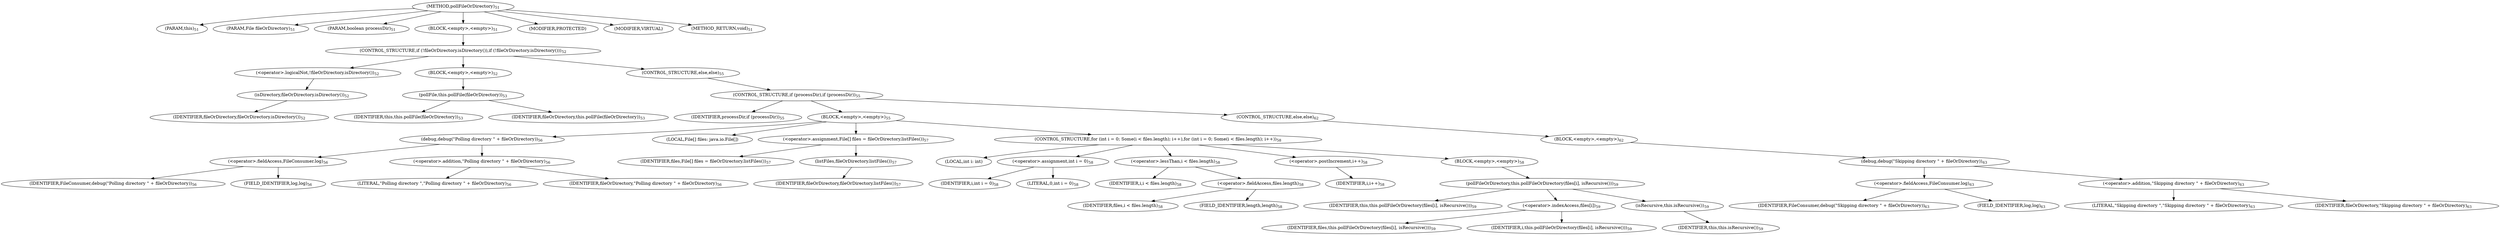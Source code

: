 digraph "pollFileOrDirectory" {  
"114" [label = <(METHOD,pollFileOrDirectory)<SUB>51</SUB>> ]
"10" [label = <(PARAM,this)<SUB>51</SUB>> ]
"115" [label = <(PARAM,File fileOrDirectory)<SUB>51</SUB>> ]
"116" [label = <(PARAM,boolean processDir)<SUB>51</SUB>> ]
"117" [label = <(BLOCK,&lt;empty&gt;,&lt;empty&gt;)<SUB>51</SUB>> ]
"118" [label = <(CONTROL_STRUCTURE,if (!fileOrDirectory.isDirectory()),if (!fileOrDirectory.isDirectory()))<SUB>52</SUB>> ]
"119" [label = <(&lt;operator&gt;.logicalNot,!fileOrDirectory.isDirectory())<SUB>52</SUB>> ]
"120" [label = <(isDirectory,fileOrDirectory.isDirectory())<SUB>52</SUB>> ]
"121" [label = <(IDENTIFIER,fileOrDirectory,fileOrDirectory.isDirectory())<SUB>52</SUB>> ]
"122" [label = <(BLOCK,&lt;empty&gt;,&lt;empty&gt;)<SUB>52</SUB>> ]
"123" [label = <(pollFile,this.pollFile(fileOrDirectory))<SUB>53</SUB>> ]
"9" [label = <(IDENTIFIER,this,this.pollFile(fileOrDirectory))<SUB>53</SUB>> ]
"124" [label = <(IDENTIFIER,fileOrDirectory,this.pollFile(fileOrDirectory))<SUB>53</SUB>> ]
"125" [label = <(CONTROL_STRUCTURE,else,else)<SUB>55</SUB>> ]
"126" [label = <(CONTROL_STRUCTURE,if (processDir),if (processDir))<SUB>55</SUB>> ]
"127" [label = <(IDENTIFIER,processDir,if (processDir))<SUB>55</SUB>> ]
"128" [label = <(BLOCK,&lt;empty&gt;,&lt;empty&gt;)<SUB>55</SUB>> ]
"129" [label = <(debug,debug(&quot;Polling directory &quot; + fileOrDirectory))<SUB>56</SUB>> ]
"130" [label = <(&lt;operator&gt;.fieldAccess,FileConsumer.log)<SUB>56</SUB>> ]
"131" [label = <(IDENTIFIER,FileConsumer,debug(&quot;Polling directory &quot; + fileOrDirectory))<SUB>56</SUB>> ]
"132" [label = <(FIELD_IDENTIFIER,log,log)<SUB>56</SUB>> ]
"133" [label = <(&lt;operator&gt;.addition,&quot;Polling directory &quot; + fileOrDirectory)<SUB>56</SUB>> ]
"134" [label = <(LITERAL,&quot;Polling directory &quot;,&quot;Polling directory &quot; + fileOrDirectory)<SUB>56</SUB>> ]
"135" [label = <(IDENTIFIER,fileOrDirectory,&quot;Polling directory &quot; + fileOrDirectory)<SUB>56</SUB>> ]
"136" [label = <(LOCAL,File[] files: java.io.File[])> ]
"137" [label = <(&lt;operator&gt;.assignment,File[] files = fileOrDirectory.listFiles())<SUB>57</SUB>> ]
"138" [label = <(IDENTIFIER,files,File[] files = fileOrDirectory.listFiles())<SUB>57</SUB>> ]
"139" [label = <(listFiles,fileOrDirectory.listFiles())<SUB>57</SUB>> ]
"140" [label = <(IDENTIFIER,fileOrDirectory,fileOrDirectory.listFiles())<SUB>57</SUB>> ]
"141" [label = <(CONTROL_STRUCTURE,for (int i = 0; Some(i &lt; files.length); i++),for (int i = 0; Some(i &lt; files.length); i++))<SUB>58</SUB>> ]
"142" [label = <(LOCAL,int i: int)> ]
"143" [label = <(&lt;operator&gt;.assignment,int i = 0)<SUB>58</SUB>> ]
"144" [label = <(IDENTIFIER,i,int i = 0)<SUB>58</SUB>> ]
"145" [label = <(LITERAL,0,int i = 0)<SUB>58</SUB>> ]
"146" [label = <(&lt;operator&gt;.lessThan,i &lt; files.length)<SUB>58</SUB>> ]
"147" [label = <(IDENTIFIER,i,i &lt; files.length)<SUB>58</SUB>> ]
"148" [label = <(&lt;operator&gt;.fieldAccess,files.length)<SUB>58</SUB>> ]
"149" [label = <(IDENTIFIER,files,i &lt; files.length)<SUB>58</SUB>> ]
"150" [label = <(FIELD_IDENTIFIER,length,length)<SUB>58</SUB>> ]
"151" [label = <(&lt;operator&gt;.postIncrement,i++)<SUB>58</SUB>> ]
"152" [label = <(IDENTIFIER,i,i++)<SUB>58</SUB>> ]
"153" [label = <(BLOCK,&lt;empty&gt;,&lt;empty&gt;)<SUB>58</SUB>> ]
"154" [label = <(pollFileOrDirectory,this.pollFileOrDirectory(files[i], isRecursive()))<SUB>59</SUB>> ]
"12" [label = <(IDENTIFIER,this,this.pollFileOrDirectory(files[i], isRecursive()))<SUB>59</SUB>> ]
"155" [label = <(&lt;operator&gt;.indexAccess,files[i])<SUB>59</SUB>> ]
"156" [label = <(IDENTIFIER,files,this.pollFileOrDirectory(files[i], isRecursive()))<SUB>59</SUB>> ]
"157" [label = <(IDENTIFIER,i,this.pollFileOrDirectory(files[i], isRecursive()))<SUB>59</SUB>> ]
"158" [label = <(isRecursive,this.isRecursive())<SUB>59</SUB>> ]
"11" [label = <(IDENTIFIER,this,this.isRecursive())<SUB>59</SUB>> ]
"159" [label = <(CONTROL_STRUCTURE,else,else)<SUB>62</SUB>> ]
"160" [label = <(BLOCK,&lt;empty&gt;,&lt;empty&gt;)<SUB>62</SUB>> ]
"161" [label = <(debug,debug(&quot;Skipping directory &quot; + fileOrDirectory))<SUB>63</SUB>> ]
"162" [label = <(&lt;operator&gt;.fieldAccess,FileConsumer.log)<SUB>63</SUB>> ]
"163" [label = <(IDENTIFIER,FileConsumer,debug(&quot;Skipping directory &quot; + fileOrDirectory))<SUB>63</SUB>> ]
"164" [label = <(FIELD_IDENTIFIER,log,log)<SUB>63</SUB>> ]
"165" [label = <(&lt;operator&gt;.addition,&quot;Skipping directory &quot; + fileOrDirectory)<SUB>63</SUB>> ]
"166" [label = <(LITERAL,&quot;Skipping directory &quot;,&quot;Skipping directory &quot; + fileOrDirectory)<SUB>63</SUB>> ]
"167" [label = <(IDENTIFIER,fileOrDirectory,&quot;Skipping directory &quot; + fileOrDirectory)<SUB>63</SUB>> ]
"168" [label = <(MODIFIER,PROTECTED)> ]
"169" [label = <(MODIFIER,VIRTUAL)> ]
"170" [label = <(METHOD_RETURN,void)<SUB>51</SUB>> ]
  "114" -> "10" 
  "114" -> "115" 
  "114" -> "116" 
  "114" -> "117" 
  "114" -> "168" 
  "114" -> "169" 
  "114" -> "170" 
  "117" -> "118" 
  "118" -> "119" 
  "118" -> "122" 
  "118" -> "125" 
  "119" -> "120" 
  "120" -> "121" 
  "122" -> "123" 
  "123" -> "9" 
  "123" -> "124" 
  "125" -> "126" 
  "126" -> "127" 
  "126" -> "128" 
  "126" -> "159" 
  "128" -> "129" 
  "128" -> "136" 
  "128" -> "137" 
  "128" -> "141" 
  "129" -> "130" 
  "129" -> "133" 
  "130" -> "131" 
  "130" -> "132" 
  "133" -> "134" 
  "133" -> "135" 
  "137" -> "138" 
  "137" -> "139" 
  "139" -> "140" 
  "141" -> "142" 
  "141" -> "143" 
  "141" -> "146" 
  "141" -> "151" 
  "141" -> "153" 
  "143" -> "144" 
  "143" -> "145" 
  "146" -> "147" 
  "146" -> "148" 
  "148" -> "149" 
  "148" -> "150" 
  "151" -> "152" 
  "153" -> "154" 
  "154" -> "12" 
  "154" -> "155" 
  "154" -> "158" 
  "155" -> "156" 
  "155" -> "157" 
  "158" -> "11" 
  "159" -> "160" 
  "160" -> "161" 
  "161" -> "162" 
  "161" -> "165" 
  "162" -> "163" 
  "162" -> "164" 
  "165" -> "166" 
  "165" -> "167" 
}
